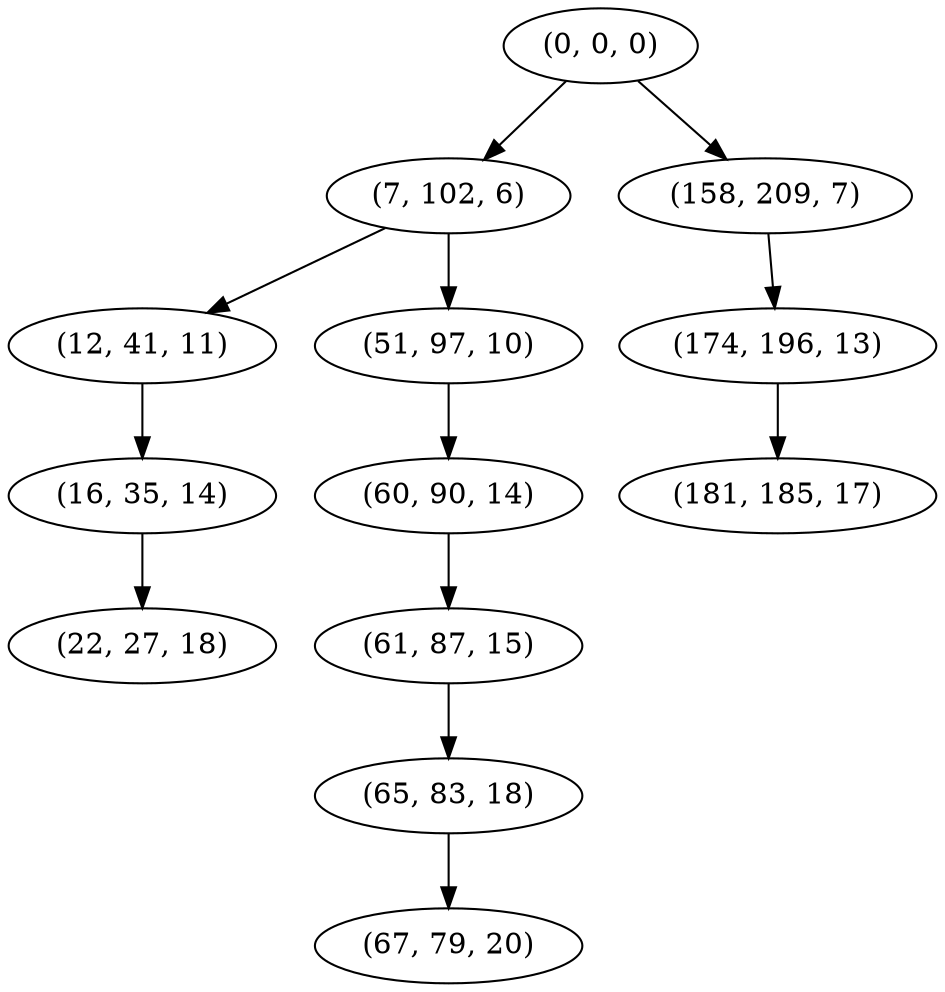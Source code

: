 digraph tree {
    "(0, 0, 0)";
    "(7, 102, 6)";
    "(12, 41, 11)";
    "(16, 35, 14)";
    "(22, 27, 18)";
    "(51, 97, 10)";
    "(60, 90, 14)";
    "(61, 87, 15)";
    "(65, 83, 18)";
    "(67, 79, 20)";
    "(158, 209, 7)";
    "(174, 196, 13)";
    "(181, 185, 17)";
    "(0, 0, 0)" -> "(7, 102, 6)";
    "(0, 0, 0)" -> "(158, 209, 7)";
    "(7, 102, 6)" -> "(12, 41, 11)";
    "(7, 102, 6)" -> "(51, 97, 10)";
    "(12, 41, 11)" -> "(16, 35, 14)";
    "(16, 35, 14)" -> "(22, 27, 18)";
    "(51, 97, 10)" -> "(60, 90, 14)";
    "(60, 90, 14)" -> "(61, 87, 15)";
    "(61, 87, 15)" -> "(65, 83, 18)";
    "(65, 83, 18)" -> "(67, 79, 20)";
    "(158, 209, 7)" -> "(174, 196, 13)";
    "(174, 196, 13)" -> "(181, 185, 17)";
}
